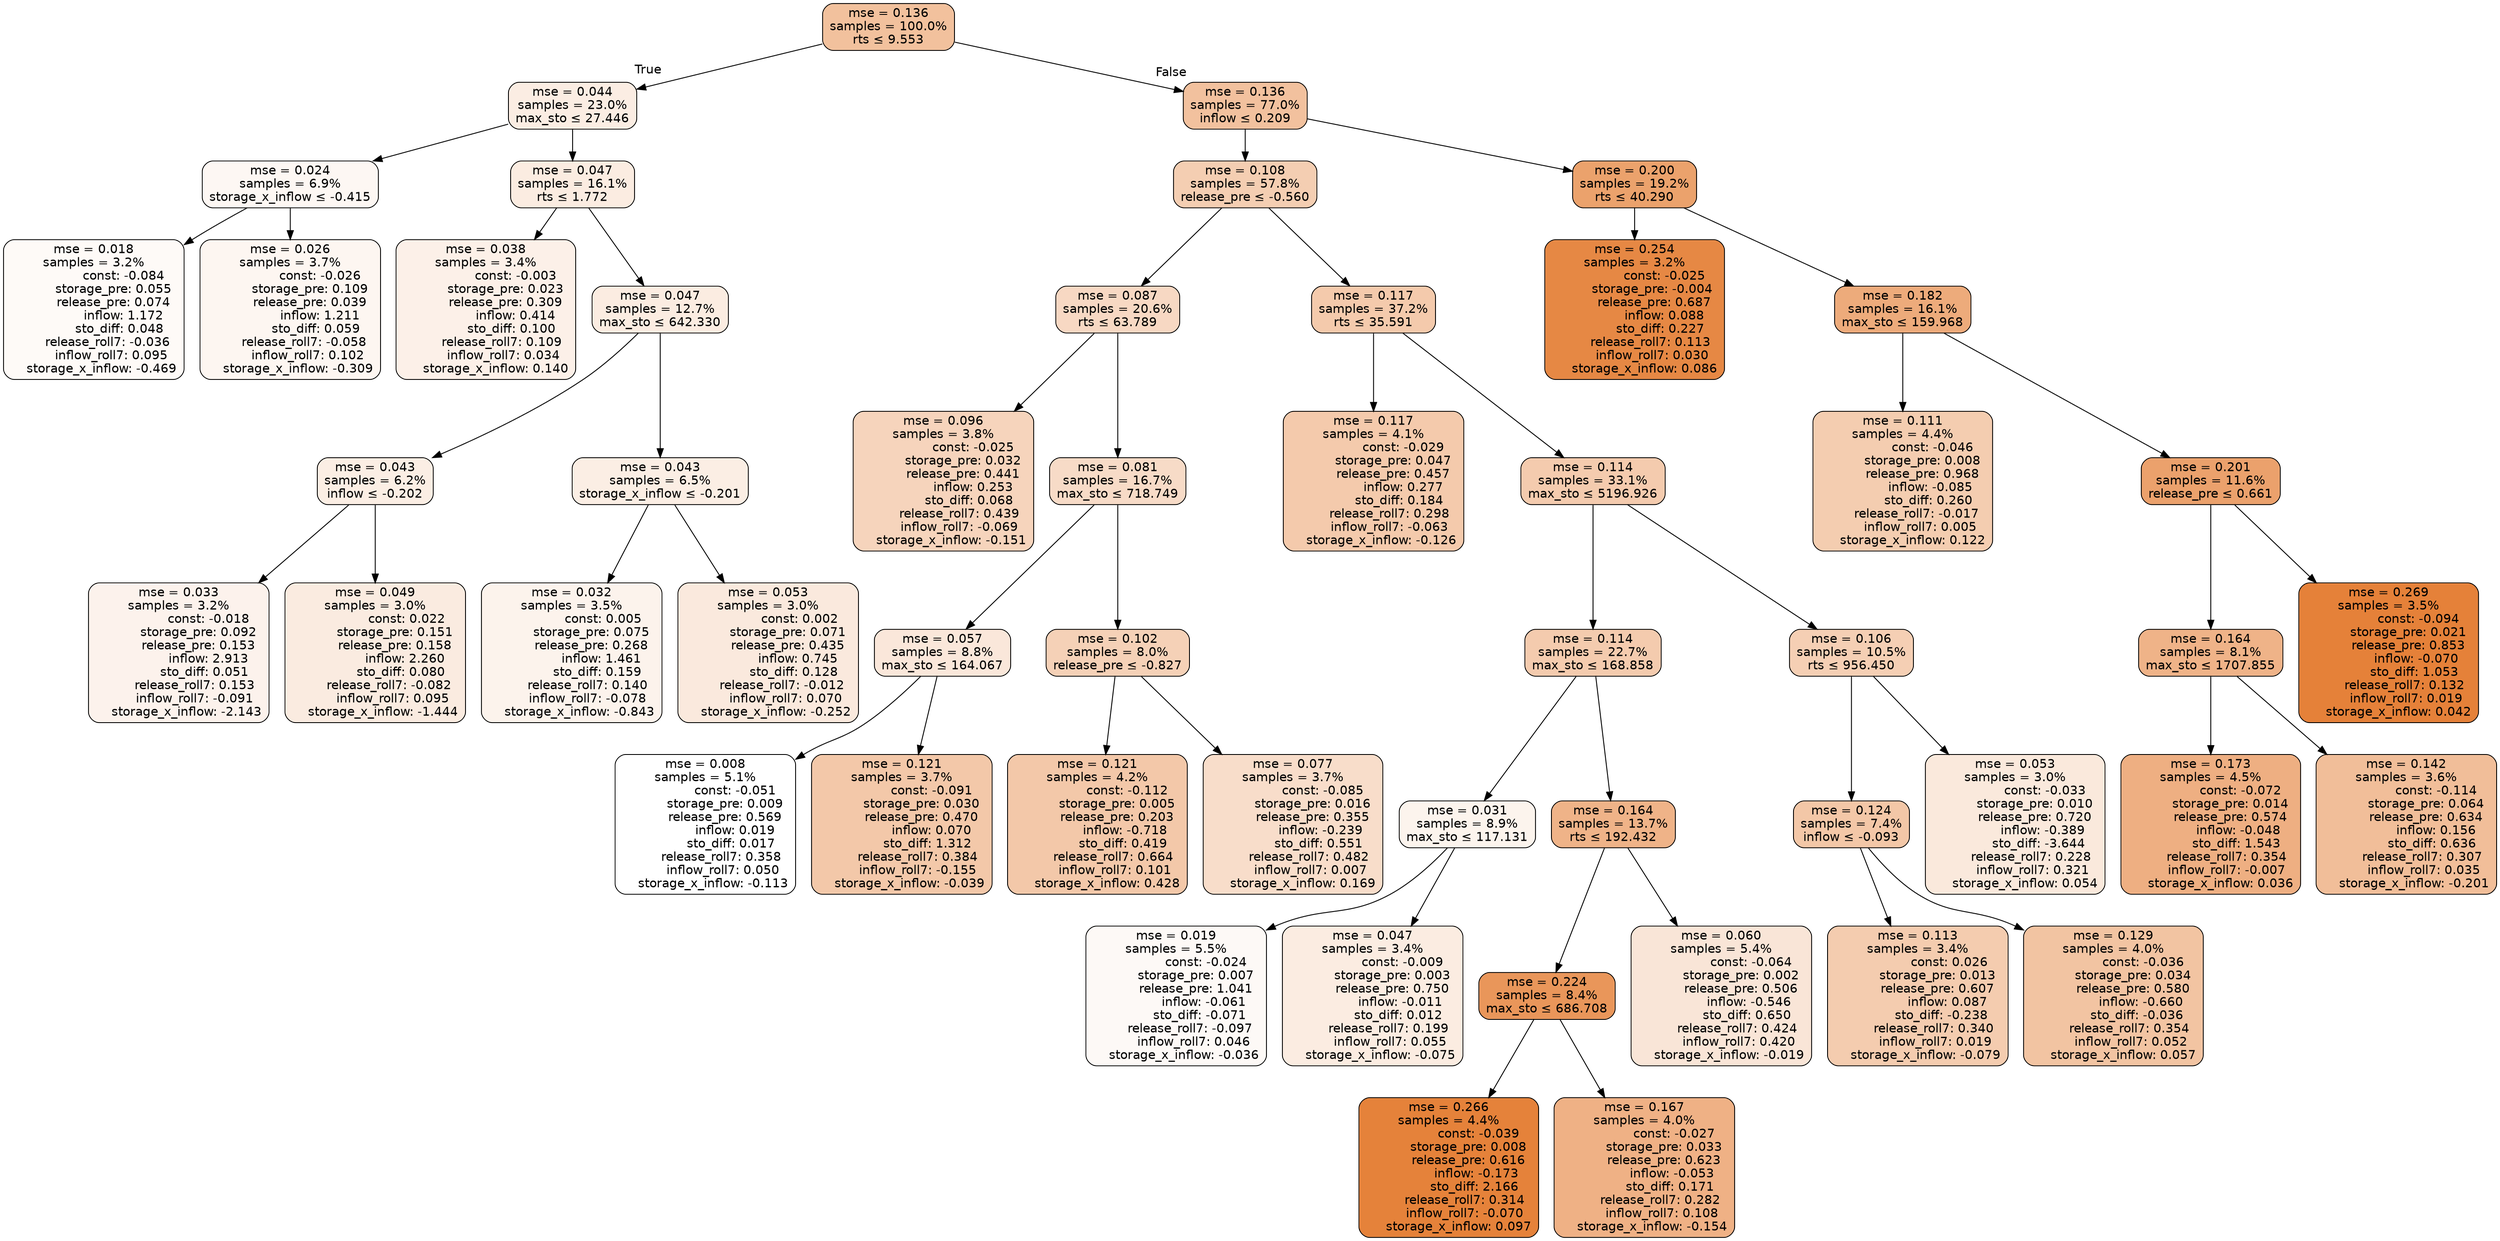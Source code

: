 digraph tree {
bgcolor="transparent"
node [shape=rectangle, style="filled, rounded", color="black", fontname=helvetica] ;
edge [fontname=helvetica] ;
	"0" [label="mse = 0.136
samples = 100.0%
rts &le; 9.553", fillcolor="#f2c19d"]
	"1" [label="mse = 0.044
samples = 23.0%
max_sto &le; 27.446", fillcolor="#fbede3"]
	"2" [label="mse = 0.024
samples = 6.9%
storage_x_inflow &le; -0.415", fillcolor="#fdf7f3"]
	"3" [label="mse = 0.018
samples = 3.2%
               const: -0.084
          storage_pre: 0.055
          release_pre: 0.074
               inflow: 1.172
             sto_diff: 0.048
       release_roll7: -0.036
         inflow_roll7: 0.095
    storage_x_inflow: -0.469", fillcolor="#fefaf7"]
	"4" [label="mse = 0.026
samples = 3.7%
               const: -0.026
          storage_pre: 0.109
          release_pre: 0.039
               inflow: 1.211
             sto_diff: 0.059
       release_roll7: -0.058
         inflow_roll7: 0.102
    storage_x_inflow: -0.309", fillcolor="#fdf6f1"]
	"5" [label="mse = 0.047
samples = 16.1%
rts &le; 1.772", fillcolor="#fbece1"]
	"6" [label="mse = 0.038
samples = 3.4%
               const: -0.003
          storage_pre: 0.023
          release_pre: 0.309
               inflow: 0.414
             sto_diff: 0.100
        release_roll7: 0.109
         inflow_roll7: 0.034
     storage_x_inflow: 0.140", fillcolor="#fcf0e8"]
	"7" [label="mse = 0.047
samples = 12.7%
max_sto &le; 642.330", fillcolor="#fbece1"]
	"8" [label="mse = 0.043
samples = 6.2%
inflow &le; -0.202", fillcolor="#fbeee4"]
	"9" [label="mse = 0.033
samples = 3.2%
               const: -0.018
          storage_pre: 0.092
          release_pre: 0.153
               inflow: 2.913
             sto_diff: 0.051
        release_roll7: 0.153
        inflow_roll7: -0.091
    storage_x_inflow: -2.143", fillcolor="#fcf2ec"]
	"10" [label="mse = 0.049
samples = 3.0%
                const: 0.022
          storage_pre: 0.151
          release_pre: 0.158
               inflow: 2.260
             sto_diff: 0.080
       release_roll7: -0.082
         inflow_roll7: 0.095
    storage_x_inflow: -1.444", fillcolor="#faebe0"]
	"11" [label="mse = 0.043
samples = 6.5%
storage_x_inflow &le; -0.201", fillcolor="#fbeee4"]
	"12" [label="mse = 0.032
samples = 3.5%
                const: 0.005
          storage_pre: 0.075
          release_pre: 0.268
               inflow: 1.461
             sto_diff: 0.159
        release_roll7: 0.140
        inflow_roll7: -0.078
    storage_x_inflow: -0.843", fillcolor="#fcf3ec"]
	"13" [label="mse = 0.053
samples = 3.0%
                const: 0.002
          storage_pre: 0.071
          release_pre: 0.435
               inflow: 0.745
             sto_diff: 0.128
       release_roll7: -0.012
         inflow_roll7: 0.070
    storage_x_inflow: -0.252", fillcolor="#fae9dd"]
	"14" [label="mse = 0.136
samples = 77.0%
inflow &le; 0.209", fillcolor="#f2c19e"]
	"15" [label="mse = 0.108
samples = 57.8%
release_pre &le; -0.560", fillcolor="#f4ceb2"]
	"16" [label="mse = 0.087
samples = 20.6%
rts &le; 63.789", fillcolor="#f7d8c3"]
	"17" [label="mse = 0.096
samples = 3.8%
               const: -0.025
          storage_pre: 0.032
          release_pre: 0.441
               inflow: 0.253
             sto_diff: 0.068
        release_roll7: 0.439
        inflow_roll7: -0.069
    storage_x_inflow: -0.151", fillcolor="#f6d4bc"]
	"18" [label="mse = 0.081
samples = 16.7%
max_sto &le; 718.749", fillcolor="#f7dbc7"]
	"19" [label="mse = 0.057
samples = 8.8%
max_sto &le; 164.067", fillcolor="#fae7da"]
	"20" [label="mse = 0.008
samples = 5.1%
               const: -0.051
          storage_pre: 0.009
          release_pre: 0.569
               inflow: 0.019
             sto_diff: 0.017
        release_roll7: 0.358
         inflow_roll7: 0.050
    storage_x_inflow: -0.113", fillcolor="#ffffff"]
	"21" [label="mse = 0.121
samples = 3.7%
               const: -0.091
          storage_pre: 0.030
          release_pre: 0.470
               inflow: 0.070
             sto_diff: 1.312
        release_roll7: 0.384
        inflow_roll7: -0.155
    storage_x_inflow: -0.039", fillcolor="#f3c8a9"]
	"22" [label="mse = 0.102
samples = 8.0%
release_pre &le; -0.827", fillcolor="#f5d1b7"]
	"23" [label="mse = 0.121
samples = 4.2%
               const: -0.112
          storage_pre: 0.005
          release_pre: 0.203
              inflow: -0.718
             sto_diff: 0.419
        release_roll7: 0.664
         inflow_roll7: 0.101
     storage_x_inflow: 0.428", fillcolor="#f3c8a9"]
	"24" [label="mse = 0.077
samples = 3.7%
               const: -0.085
          storage_pre: 0.016
          release_pre: 0.355
              inflow: -0.239
             sto_diff: 0.551
        release_roll7: 0.482
         inflow_roll7: 0.007
     storage_x_inflow: 0.169", fillcolor="#f8ddca"]
	"25" [label="mse = 0.117
samples = 37.2%
rts &le; 35.591", fillcolor="#f4caac"]
	"26" [label="mse = 0.117
samples = 4.1%
               const: -0.029
          storage_pre: 0.047
          release_pre: 0.457
               inflow: 0.277
             sto_diff: 0.184
        release_roll7: 0.298
        inflow_roll7: -0.063
    storage_x_inflow: -0.126", fillcolor="#f4caac"]
	"27" [label="mse = 0.114
samples = 33.1%
max_sto &le; 5196.926", fillcolor="#f4cbae"]
	"28" [label="mse = 0.114
samples = 22.7%
max_sto &le; 168.858", fillcolor="#f4cbae"]
	"29" [label="mse = 0.031
samples = 8.9%
max_sto &le; 117.131", fillcolor="#fcf4ed"]
	"30" [label="mse = 0.019
samples = 5.5%
               const: -0.024
          storage_pre: 0.007
          release_pre: 1.041
              inflow: -0.061
            sto_diff: -0.071
       release_roll7: -0.097
         inflow_roll7: 0.046
    storage_x_inflow: -0.036", fillcolor="#fdf9f6"]
	"31" [label="mse = 0.047
samples = 3.4%
               const: -0.009
          storage_pre: 0.003
          release_pre: 0.750
              inflow: -0.011
             sto_diff: 0.012
        release_roll7: 0.199
         inflow_roll7: 0.055
    storage_x_inflow: -0.075", fillcolor="#fbece1"]
	"32" [label="mse = 0.164
samples = 13.7%
rts &le; 192.432", fillcolor="#efb388"]
	"33" [label="mse = 0.224
samples = 8.4%
max_sto &le; 686.708", fillcolor="#e9965a"]
	"34" [label="mse = 0.266
samples = 4.4%
               const: -0.039
          storage_pre: 0.008
          release_pre: 0.616
              inflow: -0.173
             sto_diff: 2.166
        release_roll7: 0.314
        inflow_roll7: -0.070
     storage_x_inflow: 0.097", fillcolor="#e5823a"]
	"35" [label="mse = 0.167
samples = 4.0%
               const: -0.027
          storage_pre: 0.033
          release_pre: 0.623
              inflow: -0.053
             sto_diff: 0.171
        release_roll7: 0.282
         inflow_roll7: 0.108
    storage_x_inflow: -0.154", fillcolor="#efb185"]
	"36" [label="mse = 0.060
samples = 5.4%
               const: -0.064
          storage_pre: 0.002
          release_pre: 0.506
              inflow: -0.546
             sto_diff: 0.650
        release_roll7: 0.424
         inflow_roll7: 0.420
    storage_x_inflow: -0.019", fillcolor="#f9e5d7"]
	"37" [label="mse = 0.106
samples = 10.5%
rts &le; 956.450", fillcolor="#f5cfb4"]
	"38" [label="mse = 0.124
samples = 7.4%
inflow &le; -0.093", fillcolor="#f3c7a7"]
	"39" [label="mse = 0.113
samples = 3.4%
                const: 0.026
          storage_pre: 0.013
          release_pre: 0.607
               inflow: 0.087
            sto_diff: -0.238
        release_roll7: 0.340
         inflow_roll7: 0.019
    storage_x_inflow: -0.079", fillcolor="#f4ccaf"]
	"40" [label="mse = 0.129
samples = 4.0%
               const: -0.036
          storage_pre: 0.034
          release_pre: 0.580
              inflow: -0.660
            sto_diff: -0.036
        release_roll7: 0.354
         inflow_roll7: 0.052
     storage_x_inflow: 0.057", fillcolor="#f2c4a2"]
	"41" [label="mse = 0.053
samples = 3.0%
               const: -0.033
          storage_pre: 0.010
          release_pre: 0.720
              inflow: -0.389
            sto_diff: -3.644
        release_roll7: 0.228
         inflow_roll7: 0.321
     storage_x_inflow: 0.054", fillcolor="#fae9dc"]
	"42" [label="mse = 0.200
samples = 19.2%
rts &le; 40.290", fillcolor="#eba26c"]
	"43" [label="mse = 0.254
samples = 3.2%
               const: -0.025
         storage_pre: -0.004
          release_pre: 0.687
               inflow: 0.088
             sto_diff: 0.227
        release_roll7: 0.113
         inflow_roll7: 0.030
     storage_x_inflow: 0.086", fillcolor="#e68844"]
	"44" [label="mse = 0.182
samples = 16.1%
max_sto &le; 159.968", fillcolor="#edab7b"]
	"45" [label="mse = 0.111
samples = 4.4%
               const: -0.046
          storage_pre: 0.008
          release_pre: 0.968
              inflow: -0.085
             sto_diff: 0.260
       release_roll7: -0.017
         inflow_roll7: 0.005
     storage_x_inflow: 0.122", fillcolor="#f4cdb0"]
	"46" [label="mse = 0.201
samples = 11.6%
release_pre &le; 0.661", fillcolor="#eba16c"]
	"47" [label="mse = 0.164
samples = 8.1%
max_sto &le; 1707.855", fillcolor="#efb388"]
	"48" [label="mse = 0.173
samples = 4.5%
               const: -0.072
          storage_pre: 0.014
          release_pre: 0.574
              inflow: -0.048
             sto_diff: 1.543
        release_roll7: 0.354
        inflow_roll7: -0.007
     storage_x_inflow: 0.036", fillcolor="#eeaf82"]
	"49" [label="mse = 0.142
samples = 3.6%
               const: -0.114
          storage_pre: 0.064
          release_pre: 0.634
               inflow: 0.156
             sto_diff: 0.636
        release_roll7: 0.307
         inflow_roll7: 0.035
    storage_x_inflow: -0.201", fillcolor="#f1be99"]
	"50" [label="mse = 0.269
samples = 3.5%
               const: -0.094
          storage_pre: 0.021
          release_pre: 0.853
              inflow: -0.070
             sto_diff: 1.053
        release_roll7: 0.132
         inflow_roll7: 0.019
     storage_x_inflow: 0.042", fillcolor="#e58139"]

	"0" -> "1" [labeldistance=2.5, labelangle=45, headlabel="True"]
	"1" -> "2"
	"2" -> "3"
	"2" -> "4"
	"1" -> "5"
	"5" -> "6"
	"5" -> "7"
	"7" -> "8"
	"8" -> "9"
	"8" -> "10"
	"7" -> "11"
	"11" -> "12"
	"11" -> "13"
	"0" -> "14" [labeldistance=2.5, labelangle=-45, headlabel="False"]
	"14" -> "15"
	"15" -> "16"
	"16" -> "17"
	"16" -> "18"
	"18" -> "19"
	"19" -> "20"
	"19" -> "21"
	"18" -> "22"
	"22" -> "23"
	"22" -> "24"
	"15" -> "25"
	"25" -> "26"
	"25" -> "27"
	"27" -> "28"
	"28" -> "29"
	"29" -> "30"
	"29" -> "31"
	"28" -> "32"
	"32" -> "33"
	"33" -> "34"
	"33" -> "35"
	"32" -> "36"
	"27" -> "37"
	"37" -> "38"
	"38" -> "39"
	"38" -> "40"
	"37" -> "41"
	"14" -> "42"
	"42" -> "43"
	"42" -> "44"
	"44" -> "45"
	"44" -> "46"
	"46" -> "47"
	"47" -> "48"
	"47" -> "49"
	"46" -> "50"
}